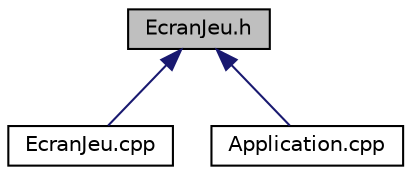 digraph "EcranJeu.h"
{
  edge [fontname="Helvetica",fontsize="10",labelfontname="Helvetica",labelfontsize="10"];
  node [fontname="Helvetica",fontsize="10",shape=record];
  Node1 [label="EcranJeu.h",height=0.2,width=0.4,color="black", fillcolor="grey75", style="filled", fontcolor="black"];
  Node1 -> Node2 [dir="back",color="midnightblue",fontsize="10",style="solid",fontname="Helvetica"];
  Node2 [label="EcranJeu.cpp",height=0.2,width=0.4,color="black", fillcolor="white", style="filled",URL="$_ecran_jeu_8cpp.html"];
  Node1 -> Node3 [dir="back",color="midnightblue",fontsize="10",style="solid",fontname="Helvetica"];
  Node3 [label="Application.cpp",height=0.2,width=0.4,color="black", fillcolor="white", style="filled",URL="$_application_8cpp.html"];
}
